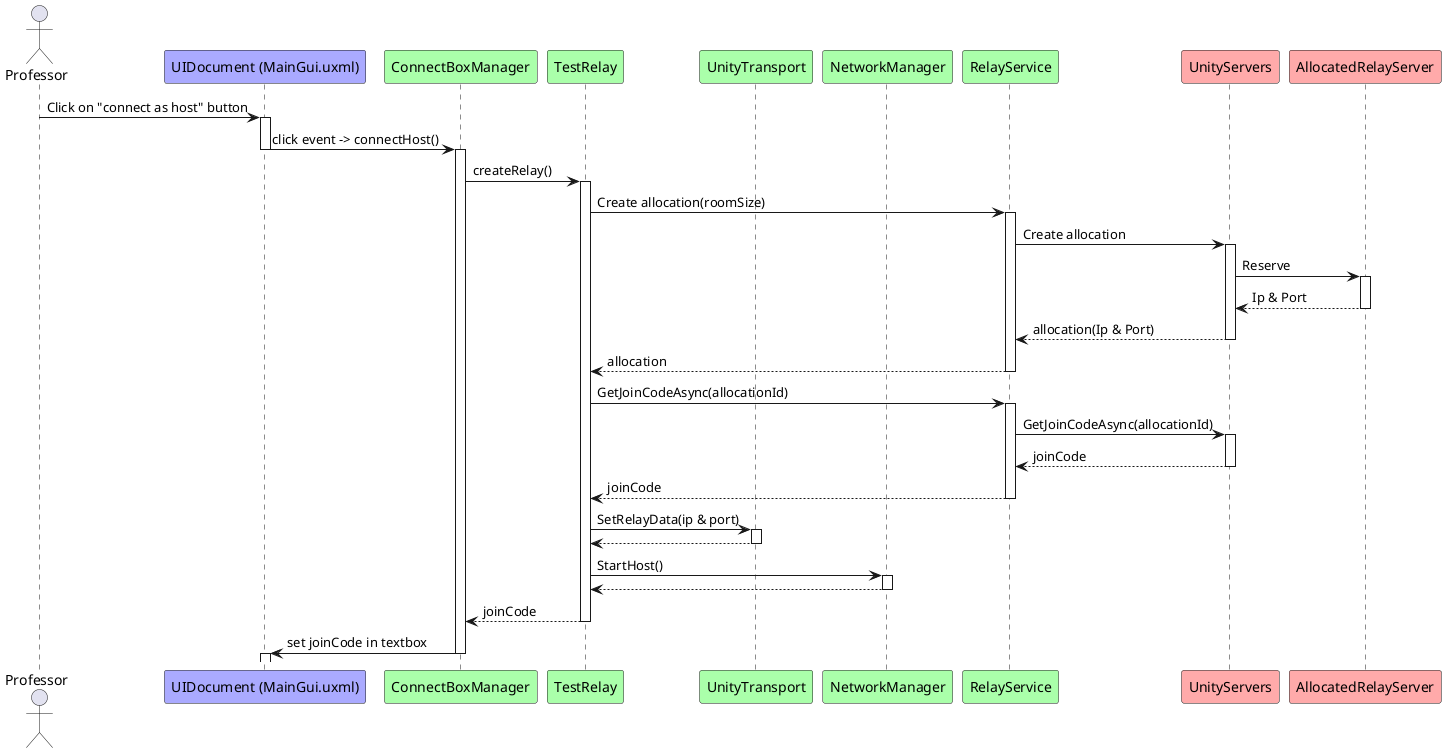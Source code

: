 @startuml
actor Professor
participant UIDocument as "UIDocument (MainGui.uxml)" #AAAAFF
participant ConnectBoxManager #AAFFAA
participant TestRelay #AAFFAA
participant UnityTransport #AAFFAA
participant NetworkManager #AAFFAA
participant RelayService #AAFFAA
participant UnityServers #FFAAAA
participant AllocatedRelayServer #FFAAAA

Professor -> UIDocument : Click on "connect as host" button
activate UIDocument
UIDocument -> ConnectBoxManager : click event -> connectHost()
deactivate UIDocument

activate ConnectBoxManager
ConnectBoxManager  -> TestRelay: createRelay()
activate TestRelay
'Request to allocate a server for our room
TestRelay -> RelayService : Create allocation(roomSize)
activate RelayService
RelayService -> UnityServers : Create allocation
activate UnityServers
UnityServers -> AllocatedRelayServer : Reserve
activate AllocatedRelayServer
UnityServers <-- AllocatedRelayServer : Ip & Port
deactivate AllocatedRelayServer
RelayService <-- UnityServers : allocation(Ip & Port)
deactivate UnityServers
TestRelay <-- RelayService : allocation
deactivate RelayService

'Get it´s code
TestRelay -> RelayService : GetJoinCodeAsync(allocationId)
activate RelayService

RelayService -> UnityServers : GetJoinCodeAsync(allocationId)
activate UnityServers
RelayService <-- UnityServers : joinCode
deactivate UnityServers

TestRelay <-- RelayService : joinCode
deactivate RelayService

'Set the transport to use the IP and port allocated to our room
TestRelay -> UnityTransport : SetRelayData(ip & port)
activate UnityTransport
TestRelay <-- UnityTransport
deactivate UnityTransport
'Join the room
TestRelay -> NetworkManager : StartHost()
activate NetworkManager
TestRelay <-- NetworkManager
deactivate NetworkManager

ConnectBoxManager <-- TestRelay : joinCode
deactivate TestRelay

ConnectBoxManager -> UIDocument : set joinCode in textbox
deactivate ConnectBoxManager
activate UIDocument
deactivate UIDocument

@enduml
